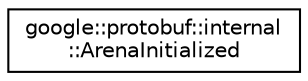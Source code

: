 digraph "类继承关系图"
{
 // LATEX_PDF_SIZE
  edge [fontname="Helvetica",fontsize="10",labelfontname="Helvetica",labelfontsize="10"];
  node [fontname="Helvetica",fontsize="10",shape=record];
  rankdir="LR";
  Node0 [label="google::protobuf::internal\l::ArenaInitialized",height=0.2,width=0.4,color="black", fillcolor="white", style="filled",URL="$structgoogle_1_1protobuf_1_1internal_1_1ArenaInitialized.html",tooltip=" "];
}
